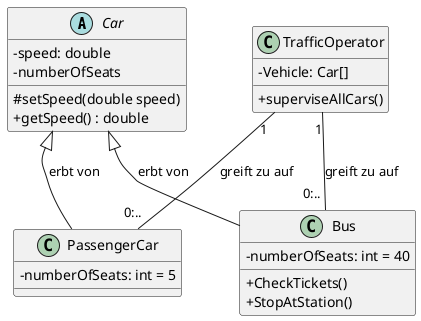 @startuml
skinparam classAttributeIconSize 0
abstract class Car{
  - speed: double
  - numberOfSeats
  # setSpeed(double speed)
  + getSpeed() : double
}

class PassengerCar{
  - numberOfSeats: int = 5
}

class Bus{
  - numberOfSeats: int = 40
  + CheckTickets()
  + StopAtStation()
}

class TrafficOperator{
  - Vehicle: Car[]
  + superviseAllCars()
}

Car <|-- Bus : "erbt von"
Car <|-- PassengerCar : "erbt von"
TrafficOperator "1" -- "0:.. "PassengerCar : "greift zu auf"
TrafficOperator "1" -- "0:.. "Bus : "greift zu auf"
@enduml

